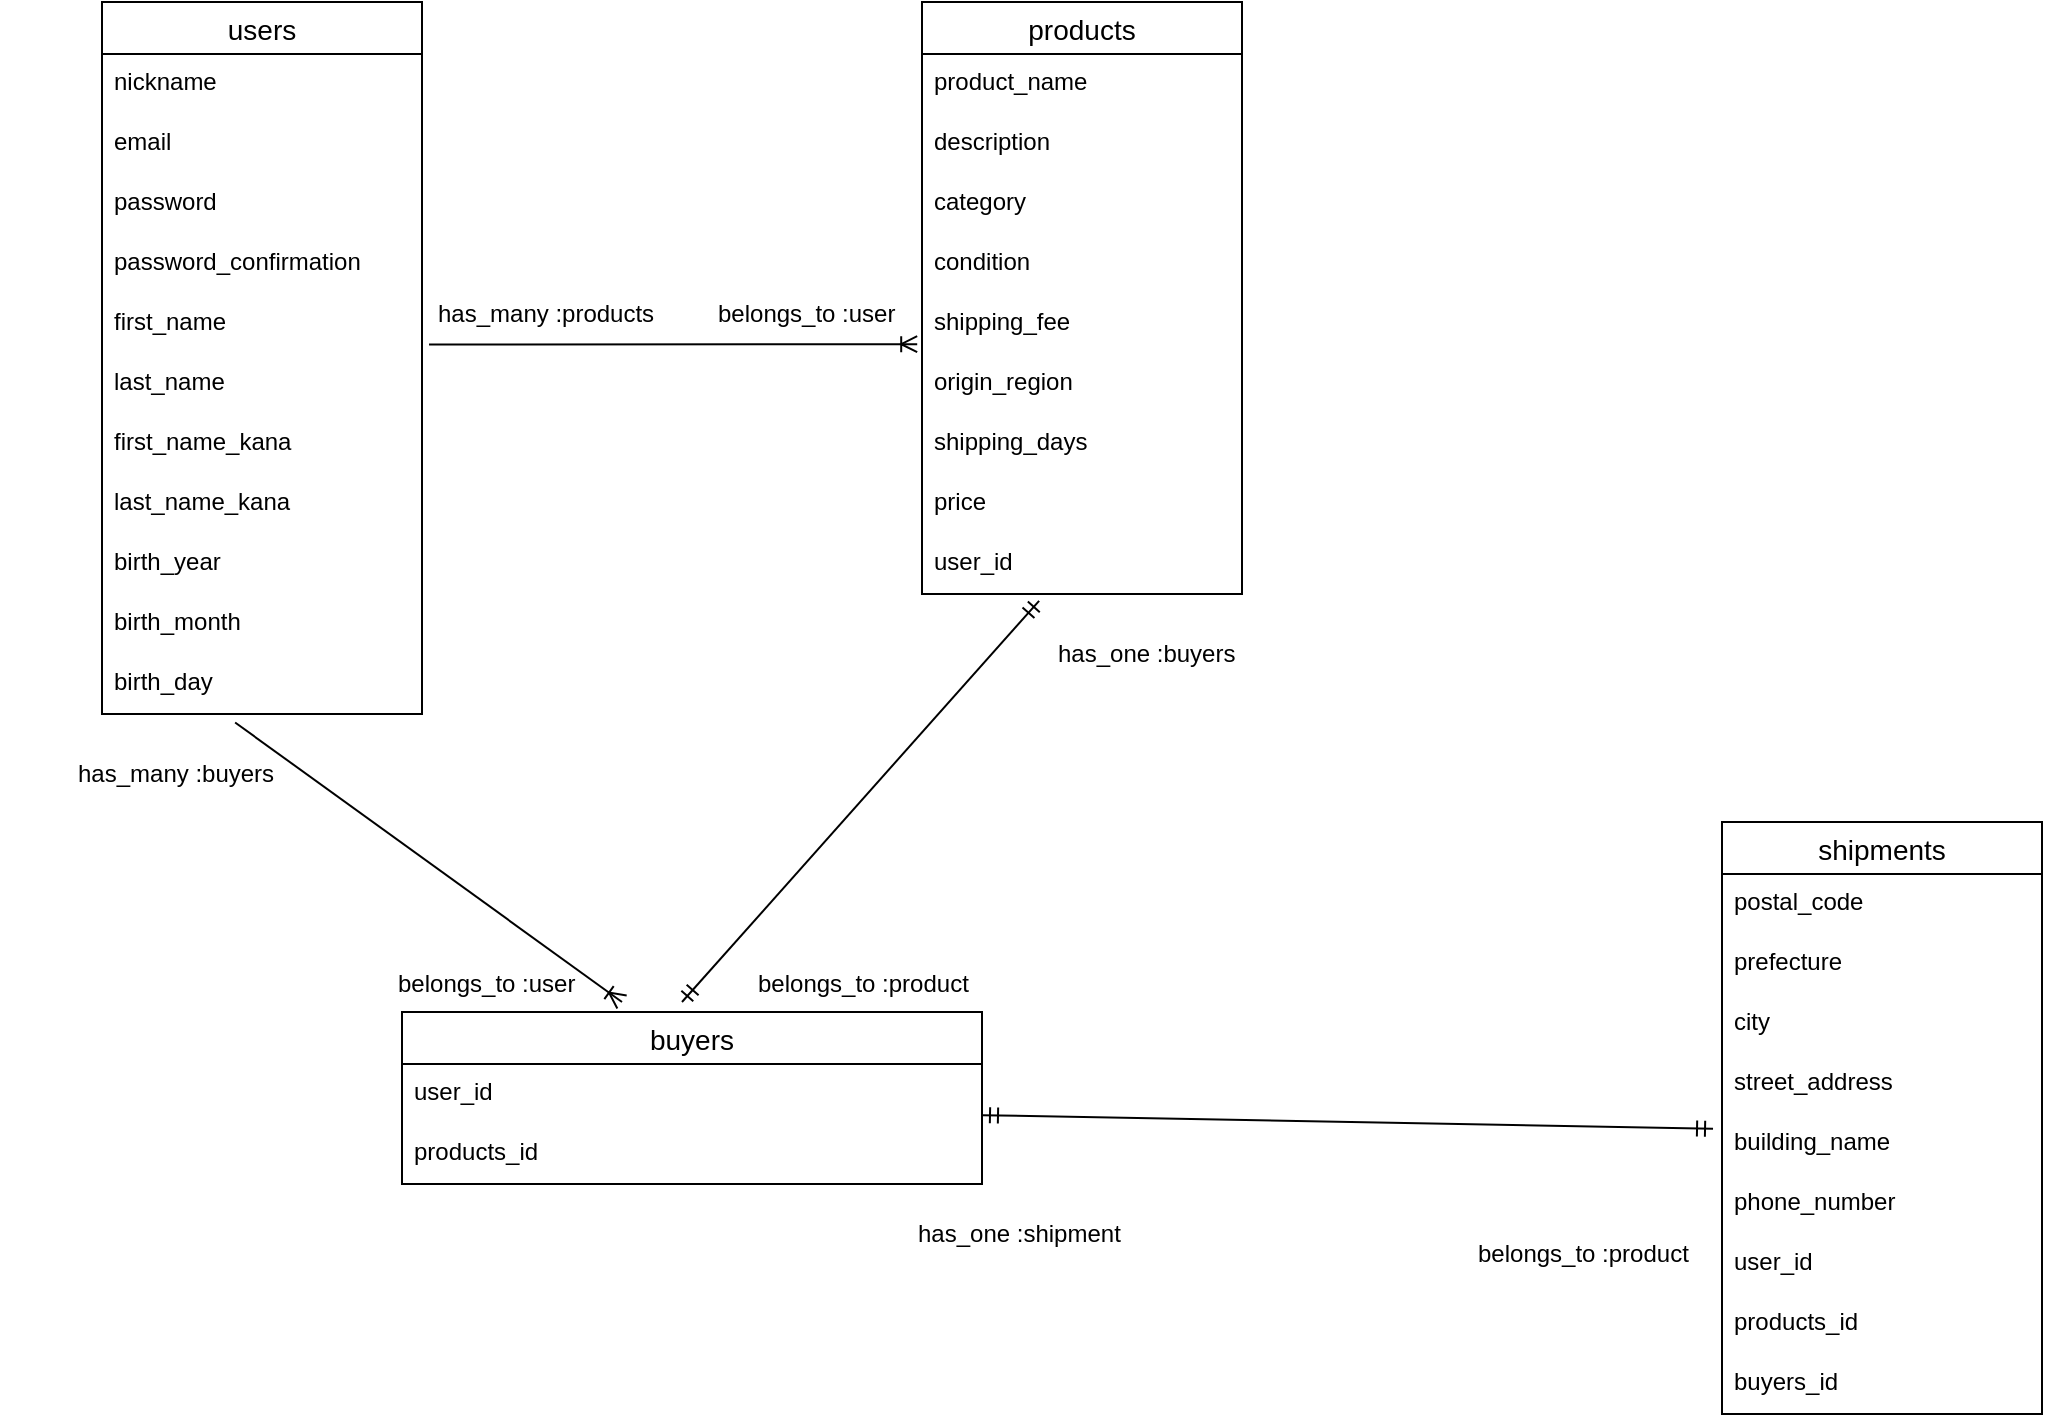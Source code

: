 <mxfile>
    <diagram id="buaZkJLpqTW6V9GyLqhU" name="ページ1">
        <mxGraphModel dx="867" dy="585" grid="1" gridSize="10" guides="1" tooltips="1" connect="1" arrows="1" fold="1" page="1" pageScale="1" pageWidth="827" pageHeight="1169" math="0" shadow="0">
            <root>
                <mxCell id="0"/>
                <mxCell id="1" parent="0"/>
                <mxCell id="xbv15DCAmwEt1lMVuMEA-1" value="users" style="swimlane;fontStyle=0;childLayout=stackLayout;horizontal=1;startSize=26;horizontalStack=0;resizeParent=1;resizeParentMax=0;resizeLast=0;collapsible=1;marginBottom=0;align=center;fontSize=14;" vertex="1" parent="1">
                    <mxGeometry x="60" y="60" width="160" height="356" as="geometry"/>
                </mxCell>
                <mxCell id="xbv15DCAmwEt1lMVuMEA-3" value="nickname" style="text;strokeColor=none;fillColor=none;spacingLeft=4;spacingRight=4;overflow=hidden;rotatable=0;points=[[0,0.5],[1,0.5]];portConstraint=eastwest;fontSize=12;" vertex="1" parent="xbv15DCAmwEt1lMVuMEA-1">
                    <mxGeometry y="26" width="160" height="30" as="geometry"/>
                </mxCell>
                <mxCell id="xbv15DCAmwEt1lMVuMEA-4" value="email" style="text;strokeColor=none;fillColor=none;spacingLeft=4;spacingRight=4;overflow=hidden;rotatable=0;points=[[0,0.5],[1,0.5]];portConstraint=eastwest;fontSize=12;" vertex="1" parent="xbv15DCAmwEt1lMVuMEA-1">
                    <mxGeometry y="56" width="160" height="30" as="geometry"/>
                </mxCell>
                <mxCell id="xbv15DCAmwEt1lMVuMEA-14" value="password" style="text;strokeColor=none;fillColor=none;spacingLeft=4;spacingRight=4;overflow=hidden;rotatable=0;points=[[0,0.5],[1,0.5]];portConstraint=eastwest;fontSize=12;" vertex="1" parent="xbv15DCAmwEt1lMVuMEA-1">
                    <mxGeometry y="86" width="160" height="30" as="geometry"/>
                </mxCell>
                <mxCell id="xbv15DCAmwEt1lMVuMEA-17" value="password_confirmation" style="text;strokeColor=none;fillColor=none;spacingLeft=4;spacingRight=4;overflow=hidden;rotatable=0;points=[[0,0.5],[1,0.5]];portConstraint=eastwest;fontSize=12;" vertex="1" parent="xbv15DCAmwEt1lMVuMEA-1">
                    <mxGeometry y="116" width="160" height="30" as="geometry"/>
                </mxCell>
                <mxCell id="xbv15DCAmwEt1lMVuMEA-19" value="first_name" style="text;strokeColor=none;fillColor=none;spacingLeft=4;spacingRight=4;overflow=hidden;rotatable=0;points=[[0,0.5],[1,0.5]];portConstraint=eastwest;fontSize=12;" vertex="1" parent="xbv15DCAmwEt1lMVuMEA-1">
                    <mxGeometry y="146" width="160" height="30" as="geometry"/>
                </mxCell>
                <mxCell id="xbv15DCAmwEt1lMVuMEA-16" value="last_name" style="text;strokeColor=none;fillColor=none;spacingLeft=4;spacingRight=4;overflow=hidden;rotatable=0;points=[[0,0.5],[1,0.5]];portConstraint=eastwest;fontSize=12;" vertex="1" parent="xbv15DCAmwEt1lMVuMEA-1">
                    <mxGeometry y="176" width="160" height="30" as="geometry"/>
                </mxCell>
                <mxCell id="xbv15DCAmwEt1lMVuMEA-15" value="first_name_kana " style="text;strokeColor=none;fillColor=none;spacingLeft=4;spacingRight=4;overflow=hidden;rotatable=0;points=[[0,0.5],[1,0.5]];portConstraint=eastwest;fontSize=12;" vertex="1" parent="xbv15DCAmwEt1lMVuMEA-1">
                    <mxGeometry y="206" width="160" height="30" as="geometry"/>
                </mxCell>
                <mxCell id="xbv15DCAmwEt1lMVuMEA-12" value="last_name_kana" style="text;strokeColor=none;fillColor=none;spacingLeft=4;spacingRight=4;overflow=hidden;rotatable=0;points=[[0,0.5],[1,0.5]];portConstraint=eastwest;fontSize=12;" vertex="1" parent="xbv15DCAmwEt1lMVuMEA-1">
                    <mxGeometry y="236" width="160" height="30" as="geometry"/>
                </mxCell>
                <mxCell id="xbv15DCAmwEt1lMVuMEA-13" value="birth_year" style="text;strokeColor=none;fillColor=none;spacingLeft=4;spacingRight=4;overflow=hidden;rotatable=0;points=[[0,0.5],[1,0.5]];portConstraint=eastwest;fontSize=12;" vertex="1" parent="xbv15DCAmwEt1lMVuMEA-1">
                    <mxGeometry y="266" width="160" height="30" as="geometry"/>
                </mxCell>
                <mxCell id="xbv15DCAmwEt1lMVuMEA-5" value="birth_month " style="text;strokeColor=none;fillColor=none;spacingLeft=4;spacingRight=4;overflow=hidden;rotatable=0;points=[[0,0.5],[1,0.5]];portConstraint=eastwest;fontSize=12;" vertex="1" parent="xbv15DCAmwEt1lMVuMEA-1">
                    <mxGeometry y="296" width="160" height="30" as="geometry"/>
                </mxCell>
                <mxCell id="xbv15DCAmwEt1lMVuMEA-23" value="birth_day" style="text;strokeColor=none;fillColor=none;spacingLeft=4;spacingRight=4;overflow=hidden;rotatable=0;points=[[0,0.5],[1,0.5]];portConstraint=eastwest;fontSize=12;" vertex="1" parent="xbv15DCAmwEt1lMVuMEA-1">
                    <mxGeometry y="326" width="160" height="30" as="geometry"/>
                </mxCell>
                <mxCell id="xbv15DCAmwEt1lMVuMEA-6" value="products" style="swimlane;fontStyle=0;childLayout=stackLayout;horizontal=1;startSize=26;horizontalStack=0;resizeParent=1;resizeParentMax=0;resizeLast=0;collapsible=1;marginBottom=0;align=center;fontSize=14;" vertex="1" parent="1">
                    <mxGeometry x="470" y="60" width="160" height="296" as="geometry"/>
                </mxCell>
                <mxCell id="xbv15DCAmwEt1lMVuMEA-7" value="product_name" style="text;strokeColor=none;fillColor=none;spacingLeft=4;spacingRight=4;overflow=hidden;rotatable=0;points=[[0,0.5],[1,0.5]];portConstraint=eastwest;fontSize=12;" vertex="1" parent="xbv15DCAmwEt1lMVuMEA-6">
                    <mxGeometry y="26" width="160" height="30" as="geometry"/>
                </mxCell>
                <mxCell id="xbv15DCAmwEt1lMVuMEA-25" value="description" style="text;strokeColor=none;fillColor=none;spacingLeft=4;spacingRight=4;overflow=hidden;rotatable=0;points=[[0,0.5],[1,0.5]];portConstraint=eastwest;fontSize=12;" vertex="1" parent="xbv15DCAmwEt1lMVuMEA-6">
                    <mxGeometry y="56" width="160" height="30" as="geometry"/>
                </mxCell>
                <mxCell id="xbv15DCAmwEt1lMVuMEA-26" value="category" style="text;strokeColor=none;fillColor=none;spacingLeft=4;spacingRight=4;overflow=hidden;rotatable=0;points=[[0,0.5],[1,0.5]];portConstraint=eastwest;fontSize=12;" vertex="1" parent="xbv15DCAmwEt1lMVuMEA-6">
                    <mxGeometry y="86" width="160" height="30" as="geometry"/>
                </mxCell>
                <mxCell id="xbv15DCAmwEt1lMVuMEA-29" value="condition" style="text;strokeColor=none;fillColor=none;spacingLeft=4;spacingRight=4;overflow=hidden;rotatable=0;points=[[0,0.5],[1,0.5]];portConstraint=eastwest;fontSize=12;" vertex="1" parent="xbv15DCAmwEt1lMVuMEA-6">
                    <mxGeometry y="116" width="160" height="30" as="geometry"/>
                </mxCell>
                <mxCell id="xbv15DCAmwEt1lMVuMEA-28" value="shipping_fee" style="text;strokeColor=none;fillColor=none;spacingLeft=4;spacingRight=4;overflow=hidden;rotatable=0;points=[[0,0.5],[1,0.5]];portConstraint=eastwest;fontSize=12;" vertex="1" parent="xbv15DCAmwEt1lMVuMEA-6">
                    <mxGeometry y="146" width="160" height="30" as="geometry"/>
                </mxCell>
                <mxCell id="xbv15DCAmwEt1lMVuMEA-27" value="origin_region     " style="text;strokeColor=none;fillColor=none;spacingLeft=4;spacingRight=4;overflow=hidden;rotatable=0;points=[[0,0.5],[1,0.5]];portConstraint=eastwest;fontSize=12;" vertex="1" parent="xbv15DCAmwEt1lMVuMEA-6">
                    <mxGeometry y="176" width="160" height="30" as="geometry"/>
                </mxCell>
                <mxCell id="xbv15DCAmwEt1lMVuMEA-8" value="shipping_days" style="text;strokeColor=none;fillColor=none;spacingLeft=4;spacingRight=4;overflow=hidden;rotatable=0;points=[[0,0.5],[1,0.5]];portConstraint=eastwest;fontSize=12;" vertex="1" parent="xbv15DCAmwEt1lMVuMEA-6">
                    <mxGeometry y="206" width="160" height="30" as="geometry"/>
                </mxCell>
                <mxCell id="xbv15DCAmwEt1lMVuMEA-9" value="price" style="text;strokeColor=none;fillColor=none;spacingLeft=4;spacingRight=4;overflow=hidden;rotatable=0;points=[[0,0.5],[1,0.5]];portConstraint=eastwest;fontSize=12;" vertex="1" parent="xbv15DCAmwEt1lMVuMEA-6">
                    <mxGeometry y="236" width="160" height="30" as="geometry"/>
                </mxCell>
                <mxCell id="xbv15DCAmwEt1lMVuMEA-10" value="user_id" style="text;strokeColor=none;fillColor=none;spacingLeft=4;spacingRight=4;overflow=hidden;rotatable=0;points=[[0,0.5],[1,0.5]];portConstraint=eastwest;fontSize=12;" vertex="1" parent="xbv15DCAmwEt1lMVuMEA-6">
                    <mxGeometry y="266" width="160" height="30" as="geometry"/>
                </mxCell>
                <mxCell id="xbv15DCAmwEt1lMVuMEA-30" value="buyers" style="swimlane;fontStyle=0;childLayout=stackLayout;horizontal=1;startSize=26;horizontalStack=0;resizeParent=1;resizeParentMax=0;resizeLast=0;collapsible=1;marginBottom=0;align=center;fontSize=14;" vertex="1" parent="1">
                    <mxGeometry x="210" y="565" width="290" height="86" as="geometry"/>
                </mxCell>
                <mxCell id="xbv15DCAmwEt1lMVuMEA-31" value="user_id" style="text;strokeColor=none;fillColor=none;spacingLeft=4;spacingRight=4;overflow=hidden;rotatable=0;points=[[0,0.5],[1,0.5]];portConstraint=eastwest;fontSize=12;" vertex="1" parent="xbv15DCAmwEt1lMVuMEA-30">
                    <mxGeometry y="26" width="290" height="30" as="geometry"/>
                </mxCell>
                <mxCell id="xbv15DCAmwEt1lMVuMEA-32" value="products_id" style="text;strokeColor=none;fillColor=none;spacingLeft=4;spacingRight=4;overflow=hidden;rotatable=0;points=[[0,0.5],[1,0.5]];portConstraint=eastwest;fontSize=12;" vertex="1" parent="xbv15DCAmwEt1lMVuMEA-30">
                    <mxGeometry y="56" width="290" height="30" as="geometry"/>
                </mxCell>
                <mxCell id="xbv15DCAmwEt1lMVuMEA-36" value="shipments" style="swimlane;fontStyle=0;childLayout=stackLayout;horizontal=1;startSize=26;horizontalStack=0;resizeParent=1;resizeParentMax=0;resizeLast=0;collapsible=1;marginBottom=0;align=center;fontSize=14;" vertex="1" parent="1">
                    <mxGeometry x="870" y="470" width="160" height="296" as="geometry"/>
                </mxCell>
                <mxCell id="xbv15DCAmwEt1lMVuMEA-37" value="postal_code" style="text;strokeColor=none;fillColor=none;spacingLeft=4;spacingRight=4;overflow=hidden;rotatable=0;points=[[0,0.5],[1,0.5]];portConstraint=eastwest;fontSize=12;" vertex="1" parent="xbv15DCAmwEt1lMVuMEA-36">
                    <mxGeometry y="26" width="160" height="30" as="geometry"/>
                </mxCell>
                <mxCell id="xbv15DCAmwEt1lMVuMEA-42" value="prefecture" style="text;strokeColor=none;fillColor=none;spacingLeft=4;spacingRight=4;overflow=hidden;rotatable=0;points=[[0,0.5],[1,0.5]];portConstraint=eastwest;fontSize=12;" vertex="1" parent="xbv15DCAmwEt1lMVuMEA-36">
                    <mxGeometry y="56" width="160" height="30" as="geometry"/>
                </mxCell>
                <mxCell id="xbv15DCAmwEt1lMVuMEA-46" value="city" style="text;strokeColor=none;fillColor=none;spacingLeft=4;spacingRight=4;overflow=hidden;rotatable=0;points=[[0,0.5],[1,0.5]];portConstraint=eastwest;fontSize=12;" vertex="1" parent="xbv15DCAmwEt1lMVuMEA-36">
                    <mxGeometry y="86" width="160" height="30" as="geometry"/>
                </mxCell>
                <mxCell id="xbv15DCAmwEt1lMVuMEA-44" value="street_address" style="text;strokeColor=none;fillColor=none;spacingLeft=4;spacingRight=4;overflow=hidden;rotatable=0;points=[[0,0.5],[1,0.5]];portConstraint=eastwest;fontSize=12;" vertex="1" parent="xbv15DCAmwEt1lMVuMEA-36">
                    <mxGeometry y="116" width="160" height="30" as="geometry"/>
                </mxCell>
                <mxCell id="xbv15DCAmwEt1lMVuMEA-43" value="building_name" style="text;strokeColor=none;fillColor=none;spacingLeft=4;spacingRight=4;overflow=hidden;rotatable=0;points=[[0,0.5],[1,0.5]];portConstraint=eastwest;fontSize=12;" vertex="1" parent="xbv15DCAmwEt1lMVuMEA-36">
                    <mxGeometry y="146" width="160" height="30" as="geometry"/>
                </mxCell>
                <mxCell id="xbv15DCAmwEt1lMVuMEA-41" value="phone_number" style="text;strokeColor=none;fillColor=none;spacingLeft=4;spacingRight=4;overflow=hidden;rotatable=0;points=[[0,0.5],[1,0.5]];portConstraint=eastwest;fontSize=12;" vertex="1" parent="xbv15DCAmwEt1lMVuMEA-36">
                    <mxGeometry y="176" width="160" height="30" as="geometry"/>
                </mxCell>
                <mxCell id="xbv15DCAmwEt1lMVuMEA-40" value="user_id" style="text;strokeColor=none;fillColor=none;spacingLeft=4;spacingRight=4;overflow=hidden;rotatable=0;points=[[0,0.5],[1,0.5]];portConstraint=eastwest;fontSize=12;" vertex="1" parent="xbv15DCAmwEt1lMVuMEA-36">
                    <mxGeometry y="206" width="160" height="30" as="geometry"/>
                </mxCell>
                <mxCell id="xbv15DCAmwEt1lMVuMEA-38" value="products_id" style="text;strokeColor=none;fillColor=none;spacingLeft=4;spacingRight=4;overflow=hidden;rotatable=0;points=[[0,0.5],[1,0.5]];portConstraint=eastwest;fontSize=12;" vertex="1" parent="xbv15DCAmwEt1lMVuMEA-36">
                    <mxGeometry y="236" width="160" height="30" as="geometry"/>
                </mxCell>
                <mxCell id="xbv15DCAmwEt1lMVuMEA-39" value="buyers_id" style="text;strokeColor=none;fillColor=none;spacingLeft=4;spacingRight=4;overflow=hidden;rotatable=0;points=[[0,0.5],[1,0.5]];portConstraint=eastwest;fontSize=12;" vertex="1" parent="xbv15DCAmwEt1lMVuMEA-36">
                    <mxGeometry y="266" width="160" height="30" as="geometry"/>
                </mxCell>
                <mxCell id="xbv15DCAmwEt1lMVuMEA-47" value="" style="edgeStyle=entityRelationEdgeStyle;fontSize=12;html=1;endArrow=ERoneToMany;exitX=1.022;exitY=0.842;exitDx=0;exitDy=0;exitPerimeter=0;entryX=-0.015;entryY=0.836;entryDx=0;entryDy=0;entryPerimeter=0;" edge="1" parent="1" source="xbv15DCAmwEt1lMVuMEA-19" target="xbv15DCAmwEt1lMVuMEA-28">
                    <mxGeometry width="100" height="100" relative="1" as="geometry">
                        <mxPoint x="350" y="300" as="sourcePoint"/>
                        <mxPoint x="441" y="230" as="targetPoint"/>
                    </mxGeometry>
                </mxCell>
                <mxCell id="xbv15DCAmwEt1lMVuMEA-48" value="" style="fontSize=12;html=1;endArrow=ERoneToMany;exitX=0.416;exitY=1.142;exitDx=0;exitDy=0;exitPerimeter=0;endSize=6;" edge="1" parent="1" source="xbv15DCAmwEt1lMVuMEA-23">
                    <mxGeometry width="100" height="100" relative="1" as="geometry">
                        <mxPoint x="350" y="450" as="sourcePoint"/>
                        <mxPoint x="320" y="560" as="targetPoint"/>
                    </mxGeometry>
                </mxCell>
                <mxCell id="xbv15DCAmwEt1lMVuMEA-49" value="" style="fontSize=12;html=1;endArrow=ERmandOne;startArrow=ERmandOne;entryX=0.366;entryY=1.114;entryDx=0;entryDy=0;entryPerimeter=0;" edge="1" parent="1" target="xbv15DCAmwEt1lMVuMEA-10">
                    <mxGeometry width="100" height="100" relative="1" as="geometry">
                        <mxPoint x="350" y="560" as="sourcePoint"/>
                        <mxPoint x="450" y="350" as="targetPoint"/>
                    </mxGeometry>
                </mxCell>
                <mxCell id="xbv15DCAmwEt1lMVuMEA-50" value="" style="fontSize=12;html=1;endArrow=ERmandOne;startArrow=ERmandOne;entryX=-0.028;entryY=0.247;entryDx=0;entryDy=0;entryPerimeter=0;" edge="1" parent="1" target="xbv15DCAmwEt1lMVuMEA-43">
                    <mxGeometry width="100" height="100" relative="1" as="geometry">
                        <mxPoint x="500" y="616.58" as="sourcePoint"/>
                        <mxPoint x="678.56" y="416.0" as="targetPoint"/>
                    </mxGeometry>
                </mxCell>
                <mxCell id="xbv15DCAmwEt1lMVuMEA-53" value="" style="shape=table;startSize=0;container=1;collapsible=1;childLayout=tableLayout;fixedRows=1;rowLines=0;fontStyle=0;align=center;resizeLast=1;strokeColor=none;fillColor=none;collapsible=0;" vertex="1" parent="1">
                    <mxGeometry x="190" y="200" width="180" height="30" as="geometry"/>
                </mxCell>
                <mxCell id="xbv15DCAmwEt1lMVuMEA-54" value="" style="shape=tableRow;horizontal=0;startSize=0;swimlaneHead=0;swimlaneBody=0;fillColor=none;collapsible=0;dropTarget=0;points=[[0,0.5],[1,0.5]];portConstraint=eastwest;top=0;left=0;right=0;bottom=0;" vertex="1" parent="xbv15DCAmwEt1lMVuMEA-53">
                    <mxGeometry width="180" height="30" as="geometry"/>
                </mxCell>
                <mxCell id="xbv15DCAmwEt1lMVuMEA-55" value="" style="shape=partialRectangle;connectable=0;fillColor=none;top=0;left=0;bottom=0;right=0;editable=1;overflow=hidden;" vertex="1" parent="xbv15DCAmwEt1lMVuMEA-54">
                    <mxGeometry width="30" height="30" as="geometry">
                        <mxRectangle width="30" height="30" as="alternateBounds"/>
                    </mxGeometry>
                </mxCell>
                <mxCell id="xbv15DCAmwEt1lMVuMEA-56" value="has_many :products" style="shape=partialRectangle;connectable=0;fillColor=none;top=0;left=0;bottom=0;right=0;align=left;spacingLeft=6;overflow=hidden;" vertex="1" parent="xbv15DCAmwEt1lMVuMEA-54">
                    <mxGeometry x="30" width="150" height="30" as="geometry">
                        <mxRectangle width="150" height="30" as="alternateBounds"/>
                    </mxGeometry>
                </mxCell>
                <mxCell id="xbv15DCAmwEt1lMVuMEA-57" value="" style="shape=table;startSize=0;container=1;collapsible=1;childLayout=tableLayout;fixedRows=1;rowLines=0;fontStyle=0;align=center;resizeLast=1;strokeColor=none;fillColor=none;collapsible=0;" vertex="1" parent="1">
                    <mxGeometry x="10" y="430" width="180" height="30" as="geometry"/>
                </mxCell>
                <mxCell id="xbv15DCAmwEt1lMVuMEA-58" value="" style="shape=tableRow;horizontal=0;startSize=0;swimlaneHead=0;swimlaneBody=0;fillColor=none;collapsible=0;dropTarget=0;points=[[0,0.5],[1,0.5]];portConstraint=eastwest;top=0;left=0;right=0;bottom=0;" vertex="1" parent="xbv15DCAmwEt1lMVuMEA-57">
                    <mxGeometry width="180" height="30" as="geometry"/>
                </mxCell>
                <mxCell id="xbv15DCAmwEt1lMVuMEA-59" value="" style="shape=partialRectangle;connectable=0;fillColor=none;top=0;left=0;bottom=0;right=0;editable=1;overflow=hidden;" vertex="1" parent="xbv15DCAmwEt1lMVuMEA-58">
                    <mxGeometry width="30" height="30" as="geometry">
                        <mxRectangle width="30" height="30" as="alternateBounds"/>
                    </mxGeometry>
                </mxCell>
                <mxCell id="xbv15DCAmwEt1lMVuMEA-60" value="has_many :buyers" style="shape=partialRectangle;connectable=0;fillColor=none;top=0;left=0;bottom=0;right=0;align=left;spacingLeft=6;overflow=hidden;" vertex="1" parent="xbv15DCAmwEt1lMVuMEA-58">
                    <mxGeometry x="30" width="150" height="30" as="geometry">
                        <mxRectangle width="150" height="30" as="alternateBounds"/>
                    </mxGeometry>
                </mxCell>
                <mxCell id="xbv15DCAmwEt1lMVuMEA-61" value="" style="shape=table;startSize=0;container=1;collapsible=1;childLayout=tableLayout;fixedRows=1;rowLines=0;fontStyle=0;align=center;resizeLast=1;strokeColor=none;fillColor=none;collapsible=0;" vertex="1" parent="1">
                    <mxGeometry x="300" y="200" width="180" height="30" as="geometry"/>
                </mxCell>
                <mxCell id="xbv15DCAmwEt1lMVuMEA-62" value="" style="shape=tableRow;horizontal=0;startSize=0;swimlaneHead=0;swimlaneBody=0;fillColor=none;collapsible=0;dropTarget=0;points=[[0,0.5],[1,0.5]];portConstraint=eastwest;top=0;left=0;right=0;bottom=0;" vertex="1" parent="xbv15DCAmwEt1lMVuMEA-61">
                    <mxGeometry width="180" height="30" as="geometry"/>
                </mxCell>
                <mxCell id="xbv15DCAmwEt1lMVuMEA-63" value="" style="shape=partialRectangle;connectable=0;fillColor=none;top=0;left=0;bottom=0;right=0;editable=1;overflow=hidden;" vertex="1" parent="xbv15DCAmwEt1lMVuMEA-62">
                    <mxGeometry width="60" height="30" as="geometry">
                        <mxRectangle width="60" height="30" as="alternateBounds"/>
                    </mxGeometry>
                </mxCell>
                <mxCell id="xbv15DCAmwEt1lMVuMEA-64" value="belongs_to :user" style="shape=partialRectangle;connectable=0;fillColor=none;top=0;left=0;bottom=0;right=0;align=left;spacingLeft=6;overflow=hidden;" vertex="1" parent="xbv15DCAmwEt1lMVuMEA-62">
                    <mxGeometry x="60" width="120" height="30" as="geometry">
                        <mxRectangle width="120" height="30" as="alternateBounds"/>
                    </mxGeometry>
                </mxCell>
                <mxCell id="xbv15DCAmwEt1lMVuMEA-65" value="" style="shape=table;startSize=0;container=1;collapsible=1;childLayout=tableLayout;fixedRows=1;rowLines=0;fontStyle=0;align=center;resizeLast=1;strokeColor=none;fillColor=none;collapsible=0;" vertex="1" parent="1">
                    <mxGeometry x="170" y="535" width="140" height="30" as="geometry"/>
                </mxCell>
                <mxCell id="xbv15DCAmwEt1lMVuMEA-66" value="" style="shape=tableRow;horizontal=0;startSize=0;swimlaneHead=0;swimlaneBody=0;fillColor=none;collapsible=0;dropTarget=0;points=[[0,0.5],[1,0.5]];portConstraint=eastwest;top=0;left=0;right=0;bottom=0;" vertex="1" parent="xbv15DCAmwEt1lMVuMEA-65">
                    <mxGeometry width="140" height="30" as="geometry"/>
                </mxCell>
                <mxCell id="xbv15DCAmwEt1lMVuMEA-67" value="" style="shape=partialRectangle;connectable=0;fillColor=none;top=0;left=0;bottom=0;right=0;editable=1;overflow=hidden;" vertex="1" parent="xbv15DCAmwEt1lMVuMEA-66">
                    <mxGeometry width="30" height="30" as="geometry">
                        <mxRectangle width="30" height="30" as="alternateBounds"/>
                    </mxGeometry>
                </mxCell>
                <mxCell id="xbv15DCAmwEt1lMVuMEA-68" value="belongs_to :user" style="shape=partialRectangle;connectable=0;fillColor=none;top=0;left=0;bottom=0;right=0;align=left;spacingLeft=6;overflow=hidden;" vertex="1" parent="xbv15DCAmwEt1lMVuMEA-66">
                    <mxGeometry x="30" width="110" height="30" as="geometry">
                        <mxRectangle width="110" height="30" as="alternateBounds"/>
                    </mxGeometry>
                </mxCell>
                <mxCell id="xbv15DCAmwEt1lMVuMEA-70" value="" style="shape=table;startSize=0;container=1;collapsible=1;childLayout=tableLayout;fixedRows=1;rowLines=0;fontStyle=0;align=center;resizeLast=1;strokeColor=none;fillColor=none;collapsible=0;" vertex="1" parent="1">
                    <mxGeometry x="350" y="535" width="180" height="30" as="geometry"/>
                </mxCell>
                <mxCell id="xbv15DCAmwEt1lMVuMEA-71" value="" style="shape=tableRow;horizontal=0;startSize=0;swimlaneHead=0;swimlaneBody=0;fillColor=none;collapsible=0;dropTarget=0;points=[[0,0.5],[1,0.5]];portConstraint=eastwest;top=0;left=0;right=0;bottom=0;" vertex="1" parent="xbv15DCAmwEt1lMVuMEA-70">
                    <mxGeometry width="180" height="30" as="geometry"/>
                </mxCell>
                <mxCell id="xbv15DCAmwEt1lMVuMEA-72" value="" style="shape=partialRectangle;connectable=0;fillColor=none;top=0;left=0;bottom=0;right=0;editable=1;overflow=hidden;" vertex="1" parent="xbv15DCAmwEt1lMVuMEA-71">
                    <mxGeometry width="30" height="30" as="geometry">
                        <mxRectangle width="30" height="30" as="alternateBounds"/>
                    </mxGeometry>
                </mxCell>
                <mxCell id="xbv15DCAmwEt1lMVuMEA-73" value="belongs_to :product" style="shape=partialRectangle;connectable=0;fillColor=none;top=0;left=0;bottom=0;right=0;align=left;spacingLeft=6;overflow=hidden;" vertex="1" parent="xbv15DCAmwEt1lMVuMEA-71">
                    <mxGeometry x="30" width="150" height="30" as="geometry">
                        <mxRectangle width="150" height="30" as="alternateBounds"/>
                    </mxGeometry>
                </mxCell>
                <mxCell id="xbv15DCAmwEt1lMVuMEA-74" value="" style="shape=table;startSize=0;container=1;collapsible=1;childLayout=tableLayout;fixedRows=1;rowLines=0;fontStyle=0;align=center;resizeLast=1;strokeColor=none;fillColor=none;collapsible=0;" vertex="1" parent="1">
                    <mxGeometry x="500" y="370" width="180" height="30" as="geometry"/>
                </mxCell>
                <mxCell id="xbv15DCAmwEt1lMVuMEA-75" value="" style="shape=tableRow;horizontal=0;startSize=0;swimlaneHead=0;swimlaneBody=0;fillColor=none;collapsible=0;dropTarget=0;points=[[0,0.5],[1,0.5]];portConstraint=eastwest;top=0;left=0;right=0;bottom=0;" vertex="1" parent="xbv15DCAmwEt1lMVuMEA-74">
                    <mxGeometry width="180" height="30" as="geometry"/>
                </mxCell>
                <mxCell id="xbv15DCAmwEt1lMVuMEA-76" value="" style="shape=partialRectangle;connectable=0;fillColor=none;top=0;left=0;bottom=0;right=0;editable=1;overflow=hidden;" vertex="1" parent="xbv15DCAmwEt1lMVuMEA-75">
                    <mxGeometry width="30" height="30" as="geometry">
                        <mxRectangle width="30" height="30" as="alternateBounds"/>
                    </mxGeometry>
                </mxCell>
                <mxCell id="xbv15DCAmwEt1lMVuMEA-77" value="has_one :buyers" style="shape=partialRectangle;connectable=0;fillColor=none;top=0;left=0;bottom=0;right=0;align=left;spacingLeft=6;overflow=hidden;" vertex="1" parent="xbv15DCAmwEt1lMVuMEA-75">
                    <mxGeometry x="30" width="150" height="30" as="geometry">
                        <mxRectangle width="150" height="30" as="alternateBounds"/>
                    </mxGeometry>
                </mxCell>
                <mxCell id="xbv15DCAmwEt1lMVuMEA-78" value="" style="shape=table;startSize=0;container=1;collapsible=1;childLayout=tableLayout;fixedRows=1;rowLines=0;fontStyle=0;align=center;resizeLast=1;strokeColor=none;fillColor=none;collapsible=0;" vertex="1" parent="1">
                    <mxGeometry x="710" y="670" width="180" height="30" as="geometry"/>
                </mxCell>
                <mxCell id="xbv15DCAmwEt1lMVuMEA-79" value="" style="shape=tableRow;horizontal=0;startSize=0;swimlaneHead=0;swimlaneBody=0;fillColor=none;collapsible=0;dropTarget=0;points=[[0,0.5],[1,0.5]];portConstraint=eastwest;top=0;left=0;right=0;bottom=0;" vertex="1" parent="xbv15DCAmwEt1lMVuMEA-78">
                    <mxGeometry width="180" height="30" as="geometry"/>
                </mxCell>
                <mxCell id="xbv15DCAmwEt1lMVuMEA-80" value="" style="shape=partialRectangle;connectable=0;fillColor=none;top=0;left=0;bottom=0;right=0;editable=1;overflow=hidden;" vertex="1" parent="xbv15DCAmwEt1lMVuMEA-79">
                    <mxGeometry width="30" height="30" as="geometry">
                        <mxRectangle width="30" height="30" as="alternateBounds"/>
                    </mxGeometry>
                </mxCell>
                <mxCell id="xbv15DCAmwEt1lMVuMEA-81" value="belongs_to :product" style="shape=partialRectangle;connectable=0;fillColor=none;top=0;left=0;bottom=0;right=0;align=left;spacingLeft=6;overflow=hidden;" vertex="1" parent="xbv15DCAmwEt1lMVuMEA-79">
                    <mxGeometry x="30" width="150" height="30" as="geometry">
                        <mxRectangle width="150" height="30" as="alternateBounds"/>
                    </mxGeometry>
                </mxCell>
                <mxCell id="xbv15DCAmwEt1lMVuMEA-83" value="" style="shape=table;startSize=0;container=1;collapsible=1;childLayout=tableLayout;fixedRows=1;rowLines=0;fontStyle=0;align=center;resizeLast=1;strokeColor=none;fillColor=none;collapsible=0;" vertex="1" parent="1">
                    <mxGeometry x="430" y="660" width="180" height="30" as="geometry"/>
                </mxCell>
                <mxCell id="xbv15DCAmwEt1lMVuMEA-84" value="" style="shape=tableRow;horizontal=0;startSize=0;swimlaneHead=0;swimlaneBody=0;fillColor=none;collapsible=0;dropTarget=0;points=[[0,0.5],[1,0.5]];portConstraint=eastwest;top=0;left=0;right=0;bottom=0;" vertex="1" parent="xbv15DCAmwEt1lMVuMEA-83">
                    <mxGeometry width="180" height="30" as="geometry"/>
                </mxCell>
                <mxCell id="xbv15DCAmwEt1lMVuMEA-85" value="" style="shape=partialRectangle;connectable=0;fillColor=none;top=0;left=0;bottom=0;right=0;editable=1;overflow=hidden;" vertex="1" parent="xbv15DCAmwEt1lMVuMEA-84">
                    <mxGeometry width="30" height="30" as="geometry">
                        <mxRectangle width="30" height="30" as="alternateBounds"/>
                    </mxGeometry>
                </mxCell>
                <mxCell id="xbv15DCAmwEt1lMVuMEA-86" value="has_one :shipment" style="shape=partialRectangle;connectable=0;fillColor=none;top=0;left=0;bottom=0;right=0;align=left;spacingLeft=6;overflow=hidden;" vertex="1" parent="xbv15DCAmwEt1lMVuMEA-84">
                    <mxGeometry x="30" width="150" height="30" as="geometry">
                        <mxRectangle width="150" height="30" as="alternateBounds"/>
                    </mxGeometry>
                </mxCell>
            </root>
        </mxGraphModel>
    </diagram>
</mxfile>